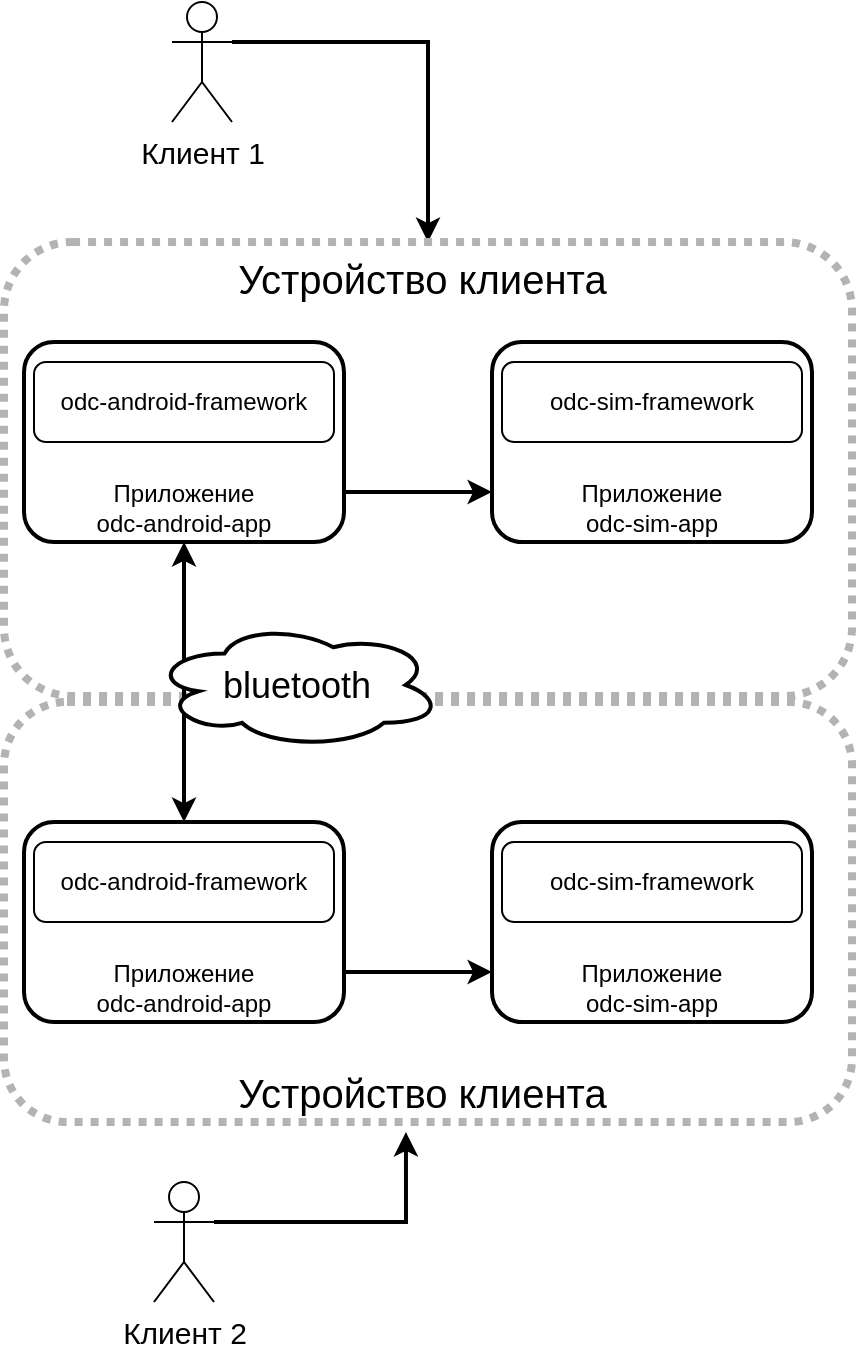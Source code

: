 <mxfile version="14.8.5" type="device"><diagram id="L-GPYPSxkxc_A3--WXAn" name="Page-1"><mxGraphModel dx="1422" dy="789" grid="1" gridSize="10" guides="1" tooltips="1" connect="1" arrows="1" fold="1" page="1" pageScale="1" pageWidth="827" pageHeight="1169" math="0" shadow="0"><root><mxCell id="0"/><mxCell id="1" parent="0"/><mxCell id="vzD-MOK8Qu4RTUejs_iV-50" style="edgeStyle=orthogonalEdgeStyle;rounded=0;orthogonalLoop=1;jettySize=auto;html=1;exitX=1;exitY=0.333;exitDx=0;exitDy=0;exitPerimeter=0;entryX=0.5;entryY=0;entryDx=0;entryDy=0;fontColor=#000000;startArrow=none;startFill=0;strokeWidth=2;" edge="1" parent="1" source="vzD-MOK8Qu4RTUejs_iV-1" target="vzD-MOK8Qu4RTUejs_iV-16"><mxGeometry relative="1" as="geometry"/></mxCell><mxCell id="vzD-MOK8Qu4RTUejs_iV-1" value="&lt;font style=&quot;font-size: 15px&quot;&gt;Клиент 1&lt;/font&gt;" style="shape=umlActor;verticalLabelPosition=bottom;verticalAlign=top;html=1;outlineConnect=0;" vertex="1" parent="1"><mxGeometry x="104" y="20" width="30" height="60" as="geometry"/></mxCell><mxCell id="vzD-MOK8Qu4RTUejs_iV-16" value="&lt;font style=&quot;font-size: 20px&quot;&gt;Устройство клиента&amp;nbsp;&lt;/font&gt;" style="rounded=1;html=1;labelBackgroundColor=none;fontColor=#000000;verticalAlign=top;whiteSpace=wrap;fillColor=none;dashed=1;strokeWidth=4;dashPattern=1 1;strokeColor=#B3B3B3;" vertex="1" parent="1"><mxGeometry x="20" y="140" width="424" height="227" as="geometry"/></mxCell><mxCell id="vzD-MOK8Qu4RTUejs_iV-19" style="edgeStyle=orthogonalEdgeStyle;rounded=0;orthogonalLoop=1;jettySize=auto;html=1;exitX=1;exitY=0.75;exitDx=0;exitDy=0;entryX=0;entryY=0.75;entryDx=0;entryDy=0;strokeWidth=2;" edge="1" parent="1" source="vzD-MOK8Qu4RTUejs_iV-20" target="vzD-MOK8Qu4RTUejs_iV-22"><mxGeometry relative="1" as="geometry"/></mxCell><mxCell id="vzD-MOK8Qu4RTUejs_iV-20" value="Приложение&lt;br&gt;odc-android-app" style="rounded=1;whiteSpace=wrap;html=1;verticalAlign=bottom;strokeWidth=2;" vertex="1" parent="1"><mxGeometry x="30" y="190" width="160" height="100" as="geometry"/></mxCell><mxCell id="vzD-MOK8Qu4RTUejs_iV-21" value="odc-android-framework" style="rounded=1;whiteSpace=wrap;html=1;" vertex="1" parent="1"><mxGeometry x="35" y="200" width="150" height="40" as="geometry"/></mxCell><mxCell id="vzD-MOK8Qu4RTUejs_iV-22" value="Приложение&lt;br&gt;odc-sim-app" style="rounded=1;whiteSpace=wrap;html=1;verticalAlign=bottom;strokeWidth=2;" vertex="1" parent="1"><mxGeometry x="264" y="190" width="160" height="100" as="geometry"/></mxCell><mxCell id="vzD-MOK8Qu4RTUejs_iV-23" value="odc-sim-framework" style="rounded=1;whiteSpace=wrap;html=1;" vertex="1" parent="1"><mxGeometry x="269" y="200" width="150" height="40" as="geometry"/></mxCell><mxCell id="vzD-MOK8Qu4RTUejs_iV-26" style="edgeStyle=orthogonalEdgeStyle;rounded=0;orthogonalLoop=1;jettySize=auto;html=1;entryX=0.5;entryY=0;entryDx=0;entryDy=0;strokeWidth=2;exitX=0.5;exitY=1;exitDx=0;exitDy=0;startArrow=classic;startFill=1;" edge="1" parent="1" source="vzD-MOK8Qu4RTUejs_iV-20" target="vzD-MOK8Qu4RTUejs_iV-67"><mxGeometry relative="1" as="geometry"><mxPoint x="330" y="417" as="sourcePoint"/><mxPoint x="199" y="423.5" as="targetPoint"/></mxGeometry></mxCell><mxCell id="vzD-MOK8Qu4RTUejs_iV-65" value="&lt;font style=&quot;font-size: 20px&quot;&gt;Устройство клиента&amp;nbsp;&lt;/font&gt;" style="rounded=1;html=1;labelBackgroundColor=none;fontColor=#000000;verticalAlign=bottom;whiteSpace=wrap;fillColor=none;dashed=1;strokeWidth=4;dashPattern=1 1;strokeColor=#B3B3B3;" vertex="1" parent="1"><mxGeometry x="20" y="370" width="424" height="210" as="geometry"/></mxCell><mxCell id="vzD-MOK8Qu4RTUejs_iV-66" style="edgeStyle=orthogonalEdgeStyle;rounded=0;orthogonalLoop=1;jettySize=auto;html=1;exitX=1;exitY=0.75;exitDx=0;exitDy=0;entryX=0;entryY=0.75;entryDx=0;entryDy=0;strokeWidth=2;" edge="1" parent="1" source="vzD-MOK8Qu4RTUejs_iV-67" target="vzD-MOK8Qu4RTUejs_iV-70"><mxGeometry relative="1" as="geometry"/></mxCell><mxCell id="vzD-MOK8Qu4RTUejs_iV-67" value="Приложение&lt;br&gt;odc-android-app" style="rounded=1;whiteSpace=wrap;html=1;verticalAlign=bottom;strokeWidth=2;" vertex="1" parent="1"><mxGeometry x="30" y="430" width="160" height="100" as="geometry"/></mxCell><mxCell id="vzD-MOK8Qu4RTUejs_iV-68" value="odc-android-framework" style="rounded=1;whiteSpace=wrap;html=1;" vertex="1" parent="1"><mxGeometry x="35" y="440" width="150" height="40" as="geometry"/></mxCell><mxCell id="vzD-MOK8Qu4RTUejs_iV-70" value="Приложение&lt;br&gt;odc-sim-app" style="rounded=1;whiteSpace=wrap;html=1;verticalAlign=bottom;strokeWidth=2;" vertex="1" parent="1"><mxGeometry x="264" y="430" width="160" height="100" as="geometry"/></mxCell><mxCell id="vzD-MOK8Qu4RTUejs_iV-71" value="odc-sim-framework" style="rounded=1;whiteSpace=wrap;html=1;" vertex="1" parent="1"><mxGeometry x="269" y="440" width="150" height="40" as="geometry"/></mxCell><mxCell id="vzD-MOK8Qu4RTUejs_iV-75" value="bluetooth" style="ellipse;shape=cloud;whiteSpace=wrap;html=1;labelBackgroundColor=none;strokeWidth=2;align=center;verticalAlign=middle;fontSize=18;" vertex="1" parent="1"><mxGeometry x="94" y="330" width="145" height="63" as="geometry"/></mxCell><mxCell id="vzD-MOK8Qu4RTUejs_iV-77" style="edgeStyle=orthogonalEdgeStyle;rounded=0;orthogonalLoop=1;jettySize=auto;html=1;exitX=1;exitY=0.333;exitDx=0;exitDy=0;exitPerimeter=0;entryX=0.474;entryY=1.024;entryDx=0;entryDy=0;entryPerimeter=0;fontSize=18;fontColor=#000000;startArrow=none;startFill=0;endArrow=classic;endFill=1;strokeWidth=2;" edge="1" parent="1" source="vzD-MOK8Qu4RTUejs_iV-76" target="vzD-MOK8Qu4RTUejs_iV-65"><mxGeometry relative="1" as="geometry"/></mxCell><mxCell id="vzD-MOK8Qu4RTUejs_iV-76" value="&lt;font style=&quot;font-size: 15px&quot;&gt;Клиент 2&lt;/font&gt;" style="shape=umlActor;verticalLabelPosition=bottom;verticalAlign=top;html=1;outlineConnect=0;" vertex="1" parent="1"><mxGeometry x="95" y="610" width="30" height="60" as="geometry"/></mxCell></root></mxGraphModel></diagram></mxfile>